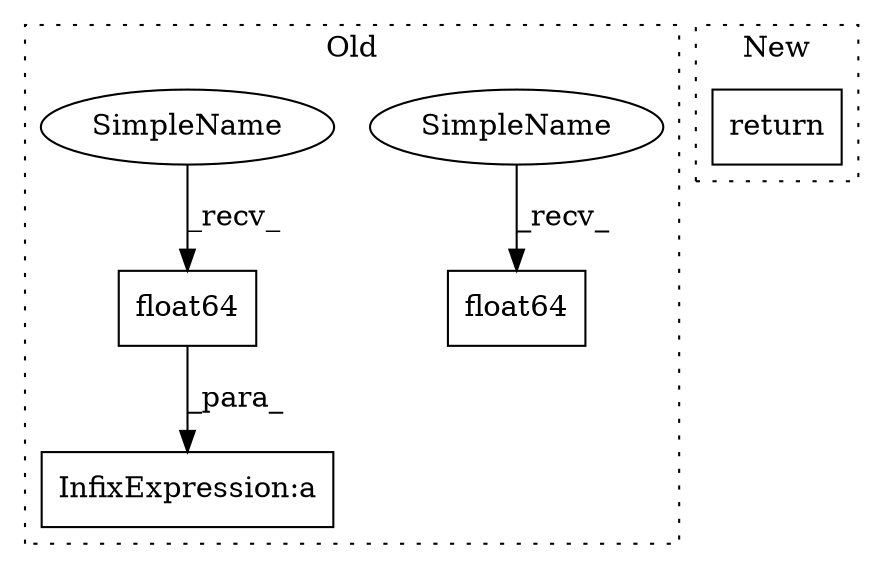 digraph G {
subgraph cluster0 {
1 [label="float64" a="32" s="3196,3212" l="8,1" shape="box"];
3 [label="float64" a="32" s="3398,3412" l="8,1" shape="box"];
4 [label="InfixExpression:a" a="27" s="3213" l="3" shape="box"];
5 [label="SimpleName" a="42" s="3392" l="5" shape="ellipse"];
6 [label="SimpleName" a="42" s="3190" l="5" shape="ellipse"];
label = "Old";
style="dotted";
}
subgraph cluster1 {
2 [label="return" a="41" s="2908" l="7" shape="box"];
label = "New";
style="dotted";
}
1 -> 4 [label="_para_"];
5 -> 3 [label="_recv_"];
6 -> 1 [label="_recv_"];
}